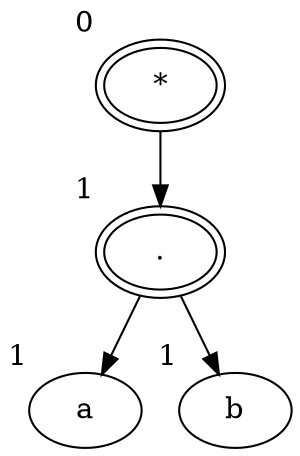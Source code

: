 digraph {
  94569699721856[label="*" xlabel="0" peripheries="2"]
  94569699721536[label="." xlabel="1" peripheries="2"]
  94569699721856  ->  94569699721536
  94569699721584[label="a" xlabel="1" peripheries="1"]
  94569699721536  ->  94569699721584
  94569699721632[label="b" xlabel="1" peripheries="1"]
  94569699721536  ->  94569699721632
}
